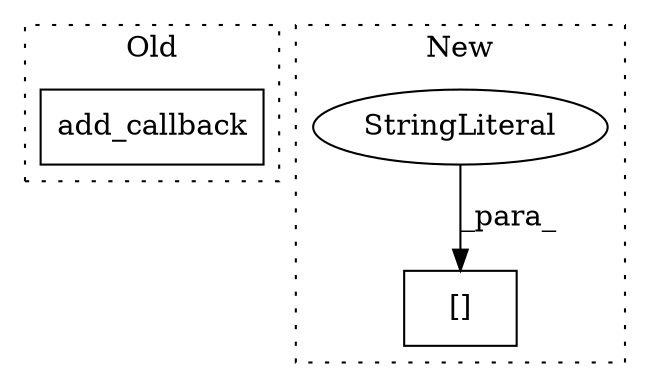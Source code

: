 digraph G {
subgraph cluster0 {
1 [label="add_callback" a="32" s="14196,14280" l="13,1" shape="box"];
label = "Old";
style="dotted";
}
subgraph cluster1 {
2 [label="[]" a="2" s="13645,13690" l="33,1" shape="box"];
3 [label="StringLiteral" a="45" s="13678" l="12" shape="ellipse"];
label = "New";
style="dotted";
}
3 -> 2 [label="_para_"];
}